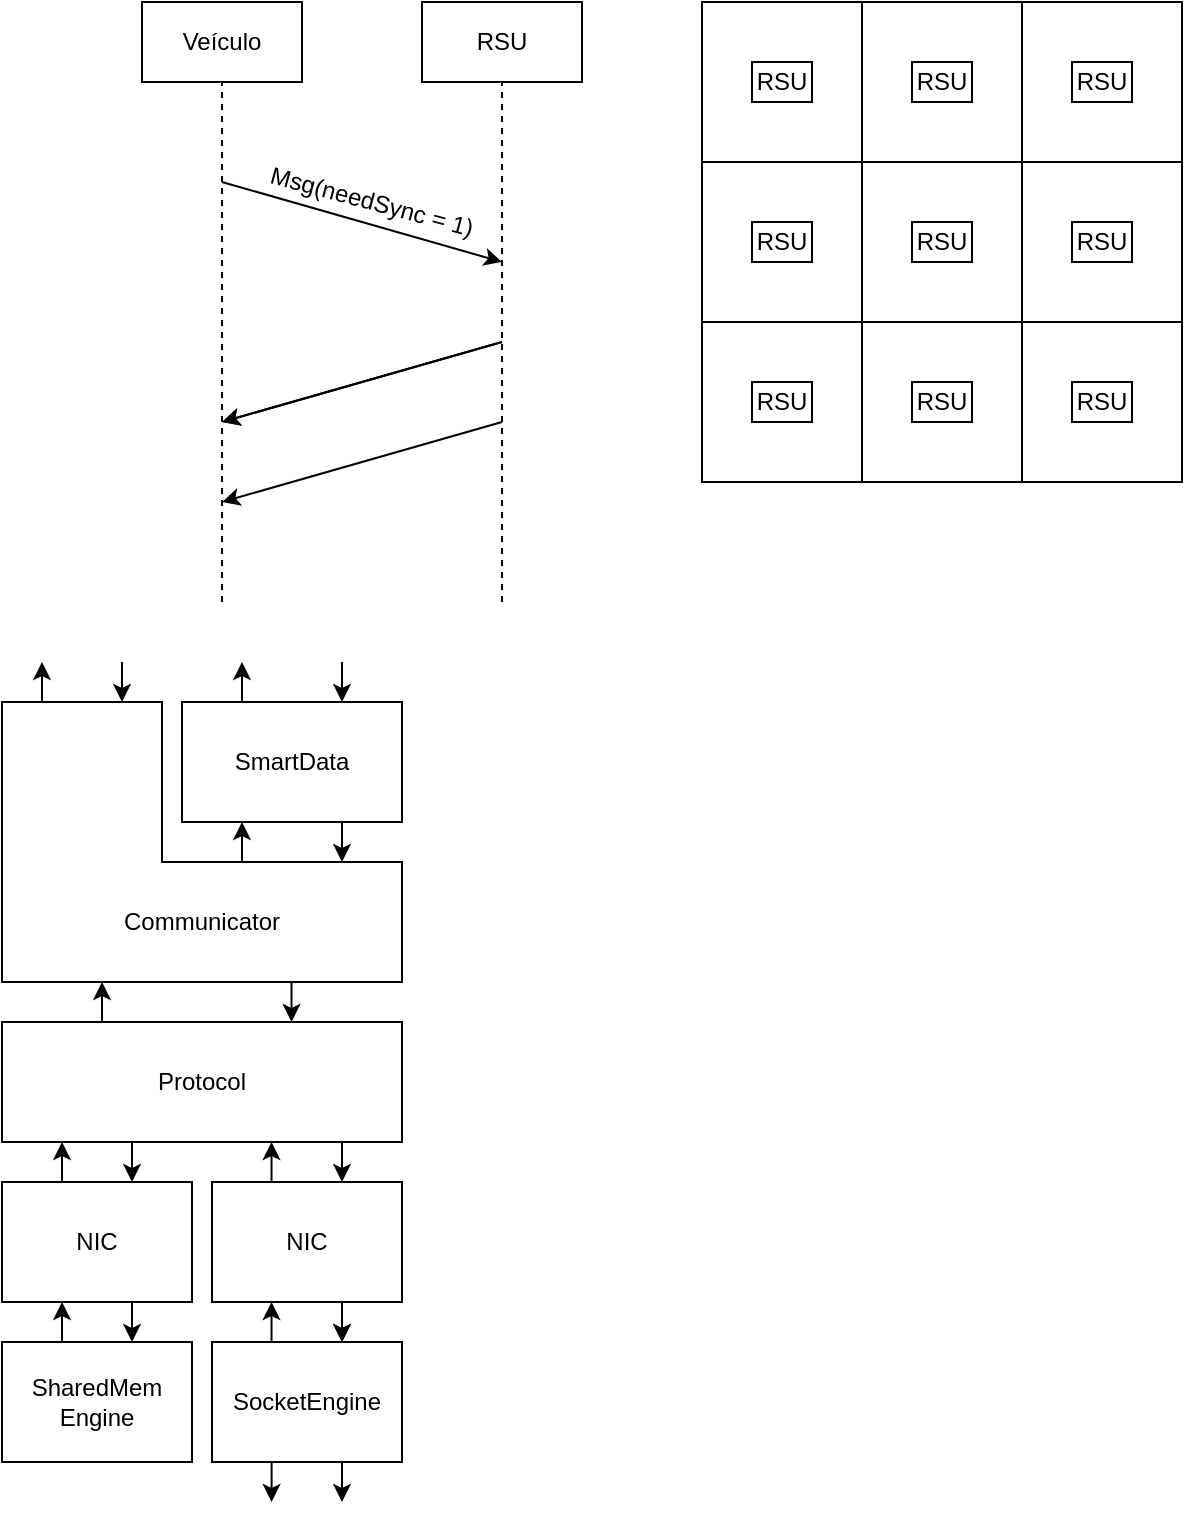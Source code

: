 <mxfile version="27.1.6">
  <diagram name="Page-1" id="95taNkGY1wYx2CTNa-_0">
    <mxGraphModel dx="2213" dy="1082" grid="1" gridSize="10" guides="1" tooltips="1" connect="1" arrows="1" fold="1" page="1" pageScale="1" pageWidth="827" pageHeight="1169" math="0" shadow="0">
      <root>
        <mxCell id="0" />
        <mxCell id="1" parent="0" />
        <mxCell id="RVy1L3Q2aZRsZxo2aaFM-3" value="" style="endArrow=classic;html=1;rounded=0;movable=1;resizable=1;rotatable=1;deletable=1;editable=1;locked=0;connectable=1;" edge="1" parent="1">
          <mxGeometry width="50" height="50" relative="1" as="geometry">
            <mxPoint x="160" y="240" as="sourcePoint" />
            <mxPoint x="300" y="280" as="targetPoint" />
          </mxGeometry>
        </mxCell>
        <mxCell id="RVy1L3Q2aZRsZxo2aaFM-4" value="Veículo" style="rounded=0;whiteSpace=wrap;html=1;" vertex="1" parent="1">
          <mxGeometry x="120" y="150" width="80" height="40" as="geometry" />
        </mxCell>
        <mxCell id="RVy1L3Q2aZRsZxo2aaFM-5" value="RSU" style="rounded=0;whiteSpace=wrap;html=1;" vertex="1" parent="1">
          <mxGeometry x="260" y="150" width="80" height="40" as="geometry" />
        </mxCell>
        <mxCell id="RVy1L3Q2aZRsZxo2aaFM-6" value="" style="endArrow=none;dashed=1;html=1;rounded=0;entryX=0.5;entryY=1;entryDx=0;entryDy=0;" edge="1" parent="1" target="RVy1L3Q2aZRsZxo2aaFM-4">
          <mxGeometry width="50" height="50" relative="1" as="geometry">
            <mxPoint x="160" y="450" as="sourcePoint" />
            <mxPoint x="160" y="270" as="targetPoint" />
          </mxGeometry>
        </mxCell>
        <mxCell id="RVy1L3Q2aZRsZxo2aaFM-7" value="" style="endArrow=none;dashed=1;html=1;rounded=0;entryX=0.5;entryY=1;entryDx=0;entryDy=0;" edge="1" parent="1" target="RVy1L3Q2aZRsZxo2aaFM-5">
          <mxGeometry width="50" height="50" relative="1" as="geometry">
            <mxPoint x="300" y="450" as="sourcePoint" />
            <mxPoint x="340" y="280" as="targetPoint" />
          </mxGeometry>
        </mxCell>
        <mxCell id="RVy1L3Q2aZRsZxo2aaFM-8" value="" style="endArrow=classic;html=1;rounded=0;" edge="1" parent="1">
          <mxGeometry width="50" height="50" relative="1" as="geometry">
            <mxPoint x="300" y="320" as="sourcePoint" />
            <mxPoint x="160" y="360" as="targetPoint" />
          </mxGeometry>
        </mxCell>
        <mxCell id="RVy1L3Q2aZRsZxo2aaFM-9" value="" style="endArrow=classic;html=1;rounded=0;" edge="1" parent="1">
          <mxGeometry width="50" height="50" relative="1" as="geometry">
            <mxPoint x="300" y="320" as="sourcePoint" />
            <mxPoint x="160" y="360" as="targetPoint" />
          </mxGeometry>
        </mxCell>
        <mxCell id="RVy1L3Q2aZRsZxo2aaFM-10" value="" style="endArrow=classic;html=1;rounded=0;" edge="1" parent="1">
          <mxGeometry width="50" height="50" relative="1" as="geometry">
            <mxPoint x="300" y="360" as="sourcePoint" />
            <mxPoint x="160" y="400" as="targetPoint" />
          </mxGeometry>
        </mxCell>
        <mxCell id="RVy1L3Q2aZRsZxo2aaFM-24" value="Msg(needSync = 1)" style="text;html=1;align=center;verticalAlign=middle;whiteSpace=wrap;rounded=0;rotation=15;" vertex="1" parent="1">
          <mxGeometry x="180" y="240" width="110" height="20" as="geometry" />
        </mxCell>
        <mxCell id="RVy1L3Q2aZRsZxo2aaFM-29" value="" style="whiteSpace=wrap;html=1;aspect=fixed;" vertex="1" parent="1">
          <mxGeometry x="400" y="150" width="80" height="80" as="geometry" />
        </mxCell>
        <mxCell id="RVy1L3Q2aZRsZxo2aaFM-30" value="" style="whiteSpace=wrap;html=1;aspect=fixed;" vertex="1" parent="1">
          <mxGeometry x="480" y="230" width="80" height="80" as="geometry" />
        </mxCell>
        <mxCell id="RVy1L3Q2aZRsZxo2aaFM-31" value="" style="whiteSpace=wrap;html=1;aspect=fixed;" vertex="1" parent="1">
          <mxGeometry x="400" y="230" width="80" height="80" as="geometry" />
        </mxCell>
        <mxCell id="RVy1L3Q2aZRsZxo2aaFM-32" value="" style="whiteSpace=wrap;html=1;aspect=fixed;" vertex="1" parent="1">
          <mxGeometry x="560" y="150" width="80" height="80" as="geometry" />
        </mxCell>
        <mxCell id="RVy1L3Q2aZRsZxo2aaFM-33" value="" style="whiteSpace=wrap;html=1;aspect=fixed;" vertex="1" parent="1">
          <mxGeometry x="480" y="150" width="80" height="80" as="geometry" />
        </mxCell>
        <mxCell id="RVy1L3Q2aZRsZxo2aaFM-34" value="" style="whiteSpace=wrap;html=1;aspect=fixed;" vertex="1" parent="1">
          <mxGeometry x="560" y="230" width="80" height="80" as="geometry" />
        </mxCell>
        <mxCell id="RVy1L3Q2aZRsZxo2aaFM-35" value="" style="whiteSpace=wrap;html=1;aspect=fixed;" vertex="1" parent="1">
          <mxGeometry x="560" y="310" width="80" height="80" as="geometry" />
        </mxCell>
        <mxCell id="RVy1L3Q2aZRsZxo2aaFM-36" value="" style="whiteSpace=wrap;html=1;aspect=fixed;" vertex="1" parent="1">
          <mxGeometry x="480" y="310" width="80" height="80" as="geometry" />
        </mxCell>
        <mxCell id="RVy1L3Q2aZRsZxo2aaFM-37" value="" style="whiteSpace=wrap;html=1;aspect=fixed;" vertex="1" parent="1">
          <mxGeometry x="400" y="310" width="80" height="80" as="geometry" />
        </mxCell>
        <mxCell id="RVy1L3Q2aZRsZxo2aaFM-38" value="RSU" style="rounded=0;whiteSpace=wrap;html=1;" vertex="1" parent="1">
          <mxGeometry x="425" y="180" width="30" height="20" as="geometry" />
        </mxCell>
        <mxCell id="RVy1L3Q2aZRsZxo2aaFM-39" value="RSU" style="rounded=0;whiteSpace=wrap;html=1;" vertex="1" parent="1">
          <mxGeometry x="505" y="180" width="30" height="20" as="geometry" />
        </mxCell>
        <mxCell id="RVy1L3Q2aZRsZxo2aaFM-40" value="RSU" style="rounded=0;whiteSpace=wrap;html=1;" vertex="1" parent="1">
          <mxGeometry x="585" y="180" width="30" height="20" as="geometry" />
        </mxCell>
        <mxCell id="RVy1L3Q2aZRsZxo2aaFM-41" value="RSU" style="rounded=0;whiteSpace=wrap;html=1;" vertex="1" parent="1">
          <mxGeometry x="585" y="260" width="30" height="20" as="geometry" />
        </mxCell>
        <mxCell id="RVy1L3Q2aZRsZxo2aaFM-42" value="RSU" style="rounded=0;whiteSpace=wrap;html=1;" vertex="1" parent="1">
          <mxGeometry x="505" y="260" width="30" height="20" as="geometry" />
        </mxCell>
        <mxCell id="RVy1L3Q2aZRsZxo2aaFM-43" value="RSU" style="rounded=0;whiteSpace=wrap;html=1;" vertex="1" parent="1">
          <mxGeometry x="425" y="260" width="30" height="20" as="geometry" />
        </mxCell>
        <mxCell id="RVy1L3Q2aZRsZxo2aaFM-44" value="RSU" style="rounded=0;whiteSpace=wrap;html=1;" vertex="1" parent="1">
          <mxGeometry x="425" y="340" width="30" height="20" as="geometry" />
        </mxCell>
        <mxCell id="RVy1L3Q2aZRsZxo2aaFM-45" value="RSU" style="rounded=0;whiteSpace=wrap;html=1;" vertex="1" parent="1">
          <mxGeometry x="505" y="340" width="30" height="20" as="geometry" />
        </mxCell>
        <mxCell id="RVy1L3Q2aZRsZxo2aaFM-46" value="RSU" style="rounded=0;whiteSpace=wrap;html=1;" vertex="1" parent="1">
          <mxGeometry x="585" y="340" width="30" height="20" as="geometry" />
        </mxCell>
        <mxCell id="RVy1L3Q2aZRsZxo2aaFM-62" value="" style="rounded=0;whiteSpace=wrap;html=1;" vertex="1" parent="1">
          <mxGeometry x="120" y="580" width="130" height="60" as="geometry" />
        </mxCell>
        <mxCell id="RVy1L3Q2aZRsZxo2aaFM-63" value="SmartData" style="rounded=0;whiteSpace=wrap;html=1;" vertex="1" parent="1">
          <mxGeometry x="140" y="500" width="110" height="60" as="geometry" />
        </mxCell>
        <mxCell id="RVy1L3Q2aZRsZxo2aaFM-61" value="" style="rounded=0;whiteSpace=wrap;html=1;" vertex="1" parent="1">
          <mxGeometry x="50" y="500" width="80" height="140" as="geometry" />
        </mxCell>
        <mxCell id="RVy1L3Q2aZRsZxo2aaFM-64" value="" style="rounded=0;whiteSpace=wrap;html=1;fillColor=default;strokeColor=#FFFFFF;" vertex="1" parent="1">
          <mxGeometry x="125" y="581" width="10" height="58" as="geometry" />
        </mxCell>
        <mxCell id="RVy1L3Q2aZRsZxo2aaFM-65" value="Communicator" style="text;html=1;align=center;verticalAlign=middle;whiteSpace=wrap;rounded=0;" vertex="1" parent="1">
          <mxGeometry x="120" y="595" width="60" height="30" as="geometry" />
        </mxCell>
        <mxCell id="RVy1L3Q2aZRsZxo2aaFM-67" value="Protocol" style="rounded=0;whiteSpace=wrap;html=1;" vertex="1" parent="1">
          <mxGeometry x="50" y="660" width="200" height="60" as="geometry" />
        </mxCell>
        <mxCell id="RVy1L3Q2aZRsZxo2aaFM-68" value="NIC" style="rounded=0;whiteSpace=wrap;html=1;" vertex="1" parent="1">
          <mxGeometry x="50" y="740" width="95" height="60" as="geometry" />
        </mxCell>
        <mxCell id="RVy1L3Q2aZRsZxo2aaFM-69" value="NIC" style="rounded=0;whiteSpace=wrap;html=1;" vertex="1" parent="1">
          <mxGeometry x="155" y="740" width="95" height="60" as="geometry" />
        </mxCell>
        <mxCell id="RVy1L3Q2aZRsZxo2aaFM-70" value="" style="endArrow=classic;html=1;rounded=0;" edge="1" parent="1">
          <mxGeometry width="50" height="50" relative="1" as="geometry">
            <mxPoint x="70" y="500" as="sourcePoint" />
            <mxPoint x="70" y="480" as="targetPoint" />
            <Array as="points">
              <mxPoint x="70" y="480" />
            </Array>
          </mxGeometry>
        </mxCell>
        <mxCell id="RVy1L3Q2aZRsZxo2aaFM-71" value="" style="endArrow=classic;html=1;rounded=0;" edge="1" parent="1">
          <mxGeometry width="50" height="50" relative="1" as="geometry">
            <mxPoint x="170" y="500" as="sourcePoint" />
            <mxPoint x="170" y="480" as="targetPoint" />
            <Array as="points">
              <mxPoint x="170" y="480" />
            </Array>
          </mxGeometry>
        </mxCell>
        <mxCell id="RVy1L3Q2aZRsZxo2aaFM-72" value="" style="endArrow=classic;html=1;rounded=0;" edge="1" parent="1">
          <mxGeometry width="50" height="50" relative="1" as="geometry">
            <mxPoint x="220" y="560" as="sourcePoint" />
            <mxPoint x="220" y="580" as="targetPoint" />
            <Array as="points">
              <mxPoint x="220" y="580" />
            </Array>
          </mxGeometry>
        </mxCell>
        <mxCell id="RVy1L3Q2aZRsZxo2aaFM-73" value="" style="endArrow=classic;html=1;rounded=0;" edge="1" parent="1">
          <mxGeometry width="50" height="50" relative="1" as="geometry">
            <mxPoint x="220" y="480" as="sourcePoint" />
            <mxPoint x="220" y="500" as="targetPoint" />
            <Array as="points">
              <mxPoint x="220" y="500" />
            </Array>
          </mxGeometry>
        </mxCell>
        <mxCell id="RVy1L3Q2aZRsZxo2aaFM-74" value="" style="endArrow=classic;html=1;rounded=0;" edge="1" parent="1">
          <mxGeometry width="50" height="50" relative="1" as="geometry">
            <mxPoint x="110" y="480" as="sourcePoint" />
            <mxPoint x="110" y="500" as="targetPoint" />
            <Array as="points">
              <mxPoint x="110" y="500" />
            </Array>
          </mxGeometry>
        </mxCell>
        <mxCell id="RVy1L3Q2aZRsZxo2aaFM-75" value="" style="endArrow=classic;html=1;rounded=0;" edge="1" parent="1">
          <mxGeometry width="50" height="50" relative="1" as="geometry">
            <mxPoint x="170" y="580" as="sourcePoint" />
            <mxPoint x="170" y="560" as="targetPoint" />
            <Array as="points">
              <mxPoint x="170" y="560" />
            </Array>
          </mxGeometry>
        </mxCell>
        <mxCell id="RVy1L3Q2aZRsZxo2aaFM-76" value="" style="endArrow=classic;html=1;rounded=0;" edge="1" parent="1">
          <mxGeometry width="50" height="50" relative="1" as="geometry">
            <mxPoint x="100" y="660" as="sourcePoint" />
            <mxPoint x="100" y="640" as="targetPoint" />
            <Array as="points">
              <mxPoint x="100" y="640" />
            </Array>
          </mxGeometry>
        </mxCell>
        <mxCell id="RVy1L3Q2aZRsZxo2aaFM-77" value="" style="endArrow=classic;html=1;rounded=0;" edge="1" parent="1">
          <mxGeometry width="50" height="50" relative="1" as="geometry">
            <mxPoint x="194.76" y="640" as="sourcePoint" />
            <mxPoint x="194.76" y="660" as="targetPoint" />
            <Array as="points">
              <mxPoint x="194.76" y="660" />
            </Array>
          </mxGeometry>
        </mxCell>
        <mxCell id="RVy1L3Q2aZRsZxo2aaFM-78" value="" style="endArrow=classic;html=1;rounded=0;" edge="1" parent="1">
          <mxGeometry width="50" height="50" relative="1" as="geometry">
            <mxPoint x="220" y="720" as="sourcePoint" />
            <mxPoint x="220" y="740" as="targetPoint" />
            <Array as="points">
              <mxPoint x="220" y="740" />
            </Array>
          </mxGeometry>
        </mxCell>
        <mxCell id="RVy1L3Q2aZRsZxo2aaFM-79" value="" style="endArrow=classic;html=1;rounded=0;" edge="1" parent="1">
          <mxGeometry width="50" height="50" relative="1" as="geometry">
            <mxPoint x="220" y="800" as="sourcePoint" />
            <mxPoint x="220" y="820" as="targetPoint" />
            <Array as="points">
              <mxPoint x="220" y="820" />
            </Array>
          </mxGeometry>
        </mxCell>
        <mxCell id="RVy1L3Q2aZRsZxo2aaFM-80" value="" style="endArrow=classic;html=1;rounded=0;" edge="1" parent="1">
          <mxGeometry width="50" height="50" relative="1" as="geometry">
            <mxPoint x="184.76" y="740" as="sourcePoint" />
            <mxPoint x="184.76" y="720" as="targetPoint" />
            <Array as="points">
              <mxPoint x="184.76" y="720" />
            </Array>
          </mxGeometry>
        </mxCell>
        <mxCell id="RVy1L3Q2aZRsZxo2aaFM-81" value="" style="endArrow=classic;html=1;rounded=0;" edge="1" parent="1">
          <mxGeometry width="50" height="50" relative="1" as="geometry">
            <mxPoint x="80" y="740" as="sourcePoint" />
            <mxPoint x="80" y="720" as="targetPoint" />
            <Array as="points">
              <mxPoint x="80" y="720" />
            </Array>
          </mxGeometry>
        </mxCell>
        <mxCell id="RVy1L3Q2aZRsZxo2aaFM-82" value="" style="endArrow=classic;html=1;rounded=0;" edge="1" parent="1">
          <mxGeometry width="50" height="50" relative="1" as="geometry">
            <mxPoint x="115" y="720" as="sourcePoint" />
            <mxPoint x="115" y="740" as="targetPoint" />
            <Array as="points">
              <mxPoint x="115" y="740" />
            </Array>
          </mxGeometry>
        </mxCell>
        <mxCell id="RVy1L3Q2aZRsZxo2aaFM-84" value="SharedMem&lt;br&gt;Engine" style="rounded=0;whiteSpace=wrap;html=1;" vertex="1" parent="1">
          <mxGeometry x="50" y="820" width="95" height="60" as="geometry" />
        </mxCell>
        <mxCell id="RVy1L3Q2aZRsZxo2aaFM-85" value="SocketEngine" style="rounded=0;whiteSpace=wrap;html=1;" vertex="1" parent="1">
          <mxGeometry x="155" y="820" width="95" height="60" as="geometry" />
        </mxCell>
        <mxCell id="RVy1L3Q2aZRsZxo2aaFM-86" value="" style="endArrow=classic;html=1;rounded=0;" edge="1" parent="1">
          <mxGeometry width="50" height="50" relative="1" as="geometry">
            <mxPoint x="220" y="800" as="sourcePoint" />
            <mxPoint x="220" y="820" as="targetPoint" />
            <Array as="points">
              <mxPoint x="220" y="820" />
            </Array>
          </mxGeometry>
        </mxCell>
        <mxCell id="RVy1L3Q2aZRsZxo2aaFM-87" value="" style="endArrow=classic;html=1;rounded=0;" edge="1" parent="1">
          <mxGeometry width="50" height="50" relative="1" as="geometry">
            <mxPoint x="220" y="880" as="sourcePoint" />
            <mxPoint x="220" y="900" as="targetPoint" />
            <Array as="points">
              <mxPoint x="220" y="900" />
            </Array>
          </mxGeometry>
        </mxCell>
        <mxCell id="RVy1L3Q2aZRsZxo2aaFM-88" value="" style="endArrow=classic;html=1;rounded=0;" edge="1" parent="1">
          <mxGeometry width="50" height="50" relative="1" as="geometry">
            <mxPoint x="184.76" y="820" as="sourcePoint" />
            <mxPoint x="184.76" y="800" as="targetPoint" />
            <Array as="points">
              <mxPoint x="184.76" y="800" />
            </Array>
          </mxGeometry>
        </mxCell>
        <mxCell id="RVy1L3Q2aZRsZxo2aaFM-89" value="" style="endArrow=classic;html=1;rounded=0;" edge="1" parent="1">
          <mxGeometry width="50" height="50" relative="1" as="geometry">
            <mxPoint x="80" y="820" as="sourcePoint" />
            <mxPoint x="80" y="800" as="targetPoint" />
            <Array as="points">
              <mxPoint x="80" y="800" />
            </Array>
          </mxGeometry>
        </mxCell>
        <mxCell id="RVy1L3Q2aZRsZxo2aaFM-90" value="" style="endArrow=classic;html=1;rounded=0;" edge="1" parent="1">
          <mxGeometry width="50" height="50" relative="1" as="geometry">
            <mxPoint x="115" y="800" as="sourcePoint" />
            <mxPoint x="115" y="820" as="targetPoint" />
            <Array as="points">
              <mxPoint x="115" y="820" />
            </Array>
          </mxGeometry>
        </mxCell>
        <mxCell id="RVy1L3Q2aZRsZxo2aaFM-91" value="" style="endArrow=classic;html=1;rounded=0;" edge="1" parent="1">
          <mxGeometry width="50" height="50" relative="1" as="geometry">
            <mxPoint x="184.8" y="880" as="sourcePoint" />
            <mxPoint x="184.8" y="900" as="targetPoint" />
            <Array as="points">
              <mxPoint x="184.8" y="900" />
            </Array>
          </mxGeometry>
        </mxCell>
      </root>
    </mxGraphModel>
  </diagram>
</mxfile>
